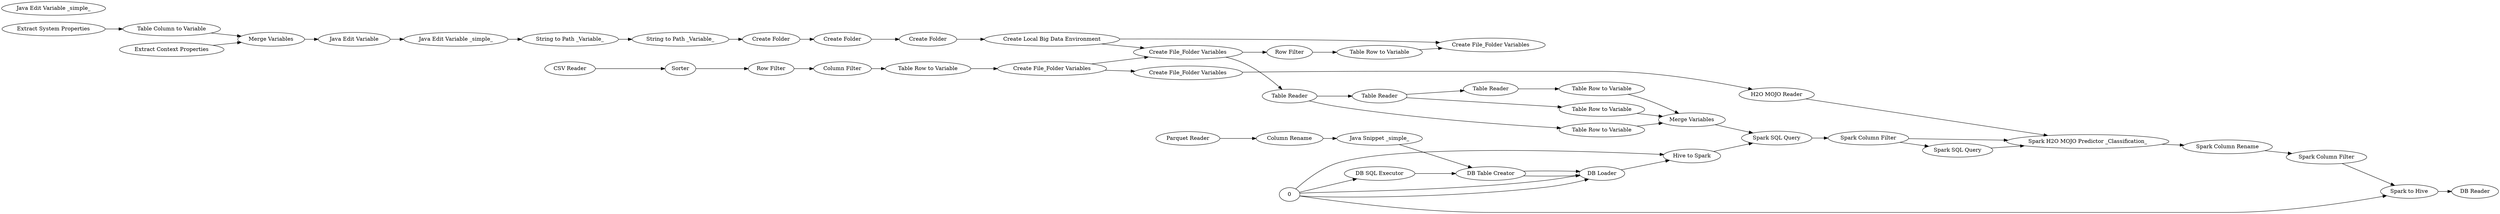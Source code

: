 digraph {
	28 [label="Extract System Properties"]
	47 [label="Create Folder"]
	48 [label="String to Path _Variable_"]
	49 [label="Java Edit Variable"]
	50 [label="Merge Variables"]
	51 [label="Table Column to Variable"]
	52 [label="Create Folder"]
	53 [label="Create Folder"]
	61 [label="Extract Context Properties"]
	86 [label="Create Local Big Data Environment"]
	87 [label="Java Edit Variable _simple_"]
	88 [label="String to Path _Variable_"]
	2541 [label="Create File_Folder Variables"]
	2624 [label="Row Filter"]
	2625 [label="Table Row to Variable"]
	2638 [label="List Files_Folders"]
	92 [label="Spark SQL Query"]
	498 [label="CSV Reader"]
	501 [label=Sorter]
	502 [label="Row Filter"]
	503 [label="Column Filter"]
	504 [label="Table Row to Variable"]
	1800 [label="Spark Column Rename"]
	1801 [label="Spark Column Filter"]
	1863 [label="Hive to Spark"]
	1864 [label="Column Rename"]
	1866 [label="DB SQL Executor"]
	1878 [label="Java Snippet _simple_"]
	1879 [label="Spark H2O MOJO Predictor _Classification_"]
	1880 [label="Spark to Hive"]
	1881 [label="DB Reader"]
	1888 [label="Table Row to Variable"]
	1889 [label="Table Reader"]
	1890 [label="Table Row to Variable"]
	1891 [label="Table Reader"]
	1895 [label="Table Row to Variable"]
	1896 [label="Table Reader"]
	1897 [label="Merge Variables"]
	1899 [label="Spark Column Filter"]
	2616 [label="DB Table Creator"]
	2617 [label="DB Loader"]
	2619 [label="Parquet Reader"]
	2626 [label="Spark SQL Query"]
	2637 [label="Create File_Folder Variables"]
	2638 [label="Create File_Folder Variables"]
	2639 [label="H2O MOJO Reader"]
	2640 [label="Create File_Folder Variables"]
	2641 [label="Java Edit Variable _simple_"]
	28 -> 51
	47 -> 52
	48 -> 47
	49 -> 87
	50 -> 49
	51 -> 50
	52 -> 53
	53 -> 86
	61 -> 50
	86 -> 2638
	86 -> 2541
	87 -> 88
	88 -> 48
	2624 -> 2625
	2625 -> 2541
	2638 -> 2624
	0 -> 1863
	0 -> 1866
	0 -> 1880
	0 -> 2617
	0 -> 2617
	92 -> 1899
	498 -> 501
	501 -> 502
	502 -> 503
	503 -> 504
	504 -> 2637
	1800 -> 1801
	1801 -> 1880
	1863 -> 92
	1864 -> 1878
	1866 -> 2616
	1878 -> 2616
	1879 -> 1800
	1880 -> 1881
	1888 -> 1897
	1889 -> 1890
	1889 -> 1896
	1890 -> 1897
	1891 -> 1895
	1895 -> 1897
	1896 -> 1888
	1896 -> 1891
	1897 -> 92
	1899 -> 2626
	1899 -> 1879
	2616 -> 2617
	2616 -> 2617
	2617 -> 1863
	2619 -> 1864
	2626 -> 1879
	2637 -> 2638
	2637 -> 2640
	2638 -> 1889
	2639 -> 1879
	2640 -> 2639
	rankdir=LR
}
